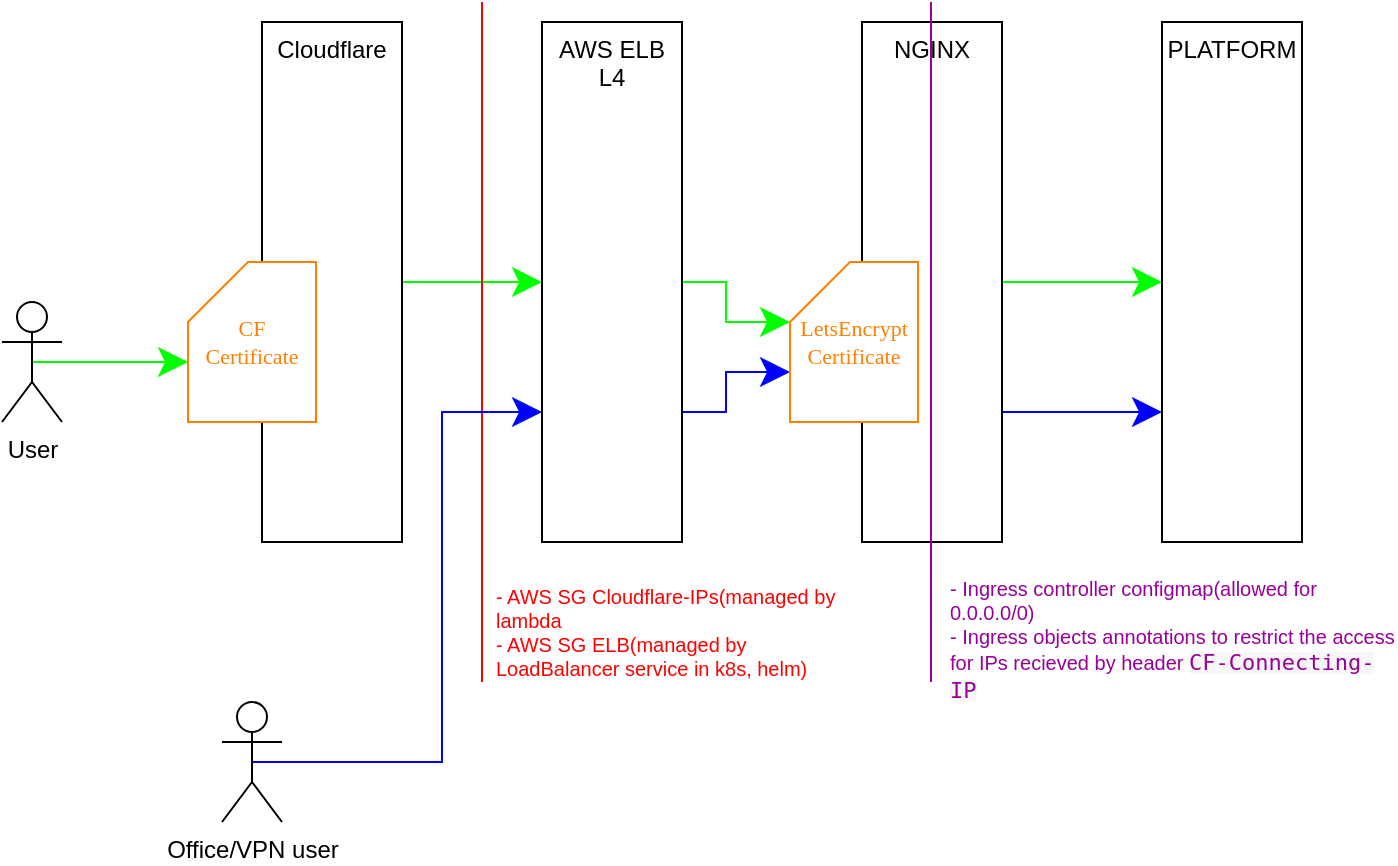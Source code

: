 <mxfile version="15.9.3" type="github">
  <diagram id="E5xBfFjXKruswPAKypPt" name="Page-1">
    <mxGraphModel dx="1033" dy="626" grid="1" gridSize="10" guides="1" tooltips="1" connect="1" arrows="1" fold="1" page="1" pageScale="1" pageWidth="827" pageHeight="1169" math="0" shadow="0">
      <root>
        <mxCell id="0" />
        <mxCell id="1" parent="0" />
        <mxCell id="FDzk7kAJ6XmJwjqYeY87-13" style="edgeStyle=orthogonalEdgeStyle;rounded=0;orthogonalLoop=1;jettySize=auto;html=1;exitX=0.5;exitY=0.5;exitDx=0;exitDy=0;exitPerimeter=0;entryX=0;entryY=0;entryDx=0;entryDy=50;fontFamily=Georgia;fontSize=11;fontColor=#990099;startSize=12;endSize=12;strokeColor=#00FF00;entryPerimeter=0;" edge="1" parent="1" source="FDzk7kAJ6XmJwjqYeY87-1" target="FDzk7kAJ6XmJwjqYeY87-21">
          <mxGeometry relative="1" as="geometry" />
        </mxCell>
        <mxCell id="FDzk7kAJ6XmJwjqYeY87-1" value="User" style="shape=umlActor;verticalLabelPosition=bottom;verticalAlign=top;html=1;outlineConnect=0;" vertex="1" parent="1">
          <mxGeometry x="20" y="160" width="30" height="60" as="geometry" />
        </mxCell>
        <mxCell id="FDzk7kAJ6XmJwjqYeY87-14" style="edgeStyle=orthogonalEdgeStyle;rounded=0;orthogonalLoop=1;jettySize=auto;html=1;exitX=1;exitY=0.5;exitDx=0;exitDy=0;entryX=0;entryY=0.5;entryDx=0;entryDy=0;fontFamily=Georgia;fontSize=11;fontColor=#990099;startSize=12;endSize=12;strokeColor=#00FF00;" edge="1" parent="1" source="FDzk7kAJ6XmJwjqYeY87-4" target="FDzk7kAJ6XmJwjqYeY87-5">
          <mxGeometry relative="1" as="geometry" />
        </mxCell>
        <mxCell id="FDzk7kAJ6XmJwjqYeY87-4" value="Cloudflare" style="rounded=0;whiteSpace=wrap;html=1;verticalAlign=top;" vertex="1" parent="1">
          <mxGeometry x="150" y="20" width="70" height="260" as="geometry" />
        </mxCell>
        <mxCell id="FDzk7kAJ6XmJwjqYeY87-15" style="edgeStyle=orthogonalEdgeStyle;rounded=0;orthogonalLoop=1;jettySize=auto;html=1;exitX=1;exitY=0.5;exitDx=0;exitDy=0;entryX=0;entryY=0;entryDx=0;entryDy=30;fontFamily=Georgia;fontSize=11;fontColor=#990099;startSize=12;endSize=12;strokeColor=#00FF00;entryPerimeter=0;" edge="1" parent="1" source="FDzk7kAJ6XmJwjqYeY87-5" target="FDzk7kAJ6XmJwjqYeY87-22">
          <mxGeometry relative="1" as="geometry" />
        </mxCell>
        <mxCell id="FDzk7kAJ6XmJwjqYeY87-19" style="edgeStyle=orthogonalEdgeStyle;rounded=0;orthogonalLoop=1;jettySize=auto;html=1;exitX=1;exitY=0.75;exitDx=0;exitDy=0;entryX=0;entryY=0.75;entryDx=0;entryDy=0;fontFamily=Georgia;fontSize=11;fontColor=#990099;startSize=12;endSize=12;strokeColor=#0000FF;startArrow=none;" edge="1" parent="1" source="FDzk7kAJ6XmJwjqYeY87-22" target="FDzk7kAJ6XmJwjqYeY87-6">
          <mxGeometry relative="1" as="geometry" />
        </mxCell>
        <mxCell id="FDzk7kAJ6XmJwjqYeY87-25" style="edgeStyle=orthogonalEdgeStyle;rounded=0;orthogonalLoop=1;jettySize=auto;html=1;exitX=1;exitY=0.75;exitDx=0;exitDy=0;entryX=0;entryY=0;entryDx=0;entryDy=55;entryPerimeter=0;fontFamily=Georgia;fontSize=11;fontColor=#FF8000;startSize=12;endSize=12;strokeColor=#0000FF;" edge="1" parent="1" source="FDzk7kAJ6XmJwjqYeY87-5" target="FDzk7kAJ6XmJwjqYeY87-22">
          <mxGeometry relative="1" as="geometry" />
        </mxCell>
        <mxCell id="FDzk7kAJ6XmJwjqYeY87-5" value="AWS ELB L4" style="rounded=0;whiteSpace=wrap;html=1;verticalAlign=top;" vertex="1" parent="1">
          <mxGeometry x="290" y="20" width="70" height="260" as="geometry" />
        </mxCell>
        <mxCell id="FDzk7kAJ6XmJwjqYeY87-16" style="edgeStyle=orthogonalEdgeStyle;rounded=0;orthogonalLoop=1;jettySize=auto;html=1;exitX=1;exitY=0.5;exitDx=0;exitDy=0;entryX=0;entryY=0.5;entryDx=0;entryDy=0;fontFamily=Georgia;fontSize=11;fontColor=#990099;startSize=12;endSize=12;strokeColor=#00FF00;" edge="1" parent="1" source="FDzk7kAJ6XmJwjqYeY87-6" target="FDzk7kAJ6XmJwjqYeY87-9">
          <mxGeometry relative="1" as="geometry" />
        </mxCell>
        <mxCell id="FDzk7kAJ6XmJwjqYeY87-20" style="edgeStyle=orthogonalEdgeStyle;rounded=0;orthogonalLoop=1;jettySize=auto;html=1;exitX=1;exitY=0.75;exitDx=0;exitDy=0;entryX=0;entryY=0.75;entryDx=0;entryDy=0;fontFamily=Georgia;fontSize=11;fontColor=#990099;startSize=12;endSize=12;strokeColor=#0000FF;" edge="1" parent="1" source="FDzk7kAJ6XmJwjqYeY87-6" target="FDzk7kAJ6XmJwjqYeY87-9">
          <mxGeometry relative="1" as="geometry" />
        </mxCell>
        <mxCell id="FDzk7kAJ6XmJwjqYeY87-6" value="NGINX" style="rounded=0;whiteSpace=wrap;html=1;verticalAlign=top;" vertex="1" parent="1">
          <mxGeometry x="450" y="20" width="70" height="260" as="geometry" />
        </mxCell>
        <mxCell id="FDzk7kAJ6XmJwjqYeY87-7" value="" style="endArrow=none;html=1;rounded=0;fontColor=#FF0000;spacing=5;strokeColor=#FF0000;endSize=12;startSize=12;" edge="1" parent="1">
          <mxGeometry width="50" height="50" relative="1" as="geometry">
            <mxPoint x="260" y="350" as="sourcePoint" />
            <mxPoint x="260" y="10" as="targetPoint" />
          </mxGeometry>
        </mxCell>
        <mxCell id="FDzk7kAJ6XmJwjqYeY87-8" value="- AWS SG Cloudflare-IPs(managed by lambda&lt;br style=&quot;font-size: 10px&quot;&gt;&lt;div style=&quot;font-size: 10px&quot;&gt;&lt;span style=&quot;font-size: 10px&quot;&gt;- AWS SG ELB(managed by LoadBalancer service in k8s, helm)&amp;nbsp;&lt;/span&gt;&lt;/div&gt;" style="text;html=1;strokeColor=none;fillColor=none;align=left;verticalAlign=middle;whiteSpace=wrap;rounded=0;fontColor=#FF0000;fontSize=10;" vertex="1" parent="1">
          <mxGeometry x="265" y="300" width="185" height="50" as="geometry" />
        </mxCell>
        <mxCell id="FDzk7kAJ6XmJwjqYeY87-9" value="PLATFORM" style="rounded=0;whiteSpace=wrap;html=1;verticalAlign=top;" vertex="1" parent="1">
          <mxGeometry x="600" y="20" width="70" height="260" as="geometry" />
        </mxCell>
        <mxCell id="FDzk7kAJ6XmJwjqYeY87-10" value="" style="endArrow=none;html=1;rounded=0;fontColor=#990099;spacing=5;strokeColor=#990099;endSize=12;startSize=12;" edge="1" parent="1">
          <mxGeometry width="50" height="50" relative="1" as="geometry">
            <mxPoint x="484.5" y="350" as="sourcePoint" />
            <mxPoint x="484.5" y="10" as="targetPoint" />
          </mxGeometry>
        </mxCell>
        <mxCell id="FDzk7kAJ6XmJwjqYeY87-11" value="- Ingress controller configmap(allowed for 0.0.0.0/0)&lt;br&gt;- Ingress objects annotations to restrict the access for IPs recieved by header&amp;nbsp;&lt;span style=&quot;font-family: monospace, monospace; background-color: rgb(247, 247, 247);&quot;&gt;&lt;font style=&quot;font-size: 11px&quot;&gt;CF-Connecting-IP&lt;/font&gt;&lt;/span&gt;" style="text;html=1;strokeColor=none;fillColor=none;align=left;verticalAlign=middle;whiteSpace=wrap;rounded=0;fontColor=#990099;fontSize=10;" vertex="1" parent="1">
          <mxGeometry x="492" y="304" width="225" height="50" as="geometry" />
        </mxCell>
        <mxCell id="FDzk7kAJ6XmJwjqYeY87-18" style="edgeStyle=orthogonalEdgeStyle;rounded=0;orthogonalLoop=1;jettySize=auto;html=1;exitX=0.5;exitY=0.5;exitDx=0;exitDy=0;exitPerimeter=0;entryX=0;entryY=0.75;entryDx=0;entryDy=0;fontFamily=Georgia;fontSize=11;fontColor=#990099;startSize=12;endSize=12;strokeColor=#0000FF;" edge="1" parent="1" source="FDzk7kAJ6XmJwjqYeY87-17" target="FDzk7kAJ6XmJwjqYeY87-5">
          <mxGeometry relative="1" as="geometry">
            <Array as="points">
              <mxPoint x="240" y="390" />
              <mxPoint x="240" y="215" />
            </Array>
          </mxGeometry>
        </mxCell>
        <mxCell id="FDzk7kAJ6XmJwjqYeY87-17" value="Office/VPN user" style="shape=umlActor;verticalLabelPosition=bottom;verticalAlign=top;html=1;outlineConnect=0;" vertex="1" parent="1">
          <mxGeometry x="130" y="360" width="30" height="60" as="geometry" />
        </mxCell>
        <mxCell id="FDzk7kAJ6XmJwjqYeY87-21" value="&lt;font color=&quot;#ff8000&quot;&gt;CF Certificate&lt;/font&gt;" style="shape=card;whiteSpace=wrap;html=1;fontFamily=Georgia;fontSize=11;fontColor=#990099;strokeColor=#FF8000;" vertex="1" parent="1">
          <mxGeometry x="113" y="140" width="64" height="80" as="geometry" />
        </mxCell>
        <mxCell id="FDzk7kAJ6XmJwjqYeY87-22" value="&lt;font color=&quot;#ff8000&quot;&gt;LetsEncrypt Certificate&lt;/font&gt;" style="shape=card;whiteSpace=wrap;html=1;fontFamily=Georgia;fontSize=11;fontColor=#990099;strokeColor=#FF8000;" vertex="1" parent="1">
          <mxGeometry x="414" y="140" width="64" height="80" as="geometry" />
        </mxCell>
      </root>
    </mxGraphModel>
  </diagram>
</mxfile>
